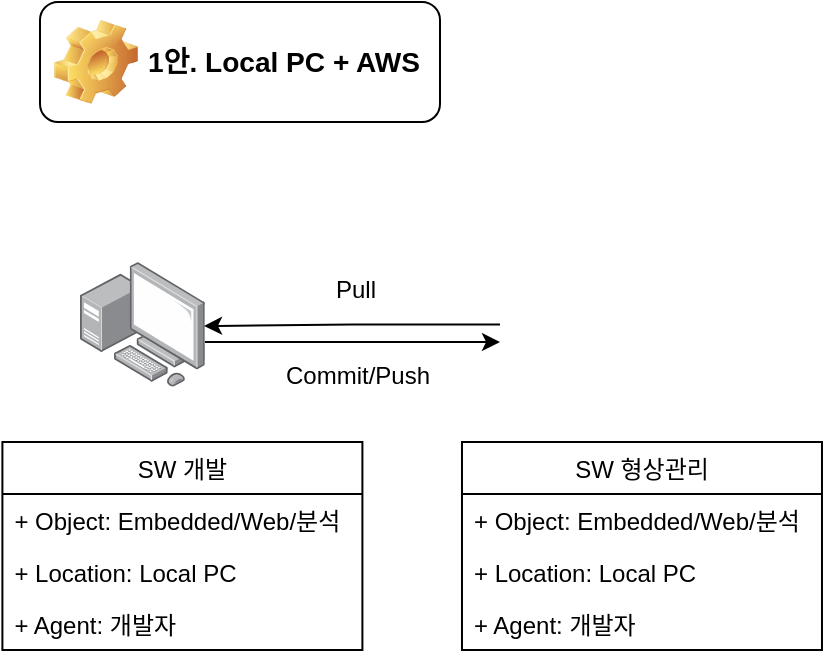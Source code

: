 <mxfile version="20.8.13" type="github">
  <diagram name="페이지-1" id="matOO2qGJSzA4SlEIfrk">
    <mxGraphModel dx="1293" dy="836" grid="1" gridSize="10" guides="1" tooltips="1" connect="1" arrows="1" fold="1" page="1" pageScale="1" pageWidth="1169" pageHeight="827" math="0" shadow="0">
      <root>
        <mxCell id="0" />
        <mxCell id="1" parent="0" />
        <mxCell id="3y51K6q5bTDvhBKf7iZf-8" value="&lt;h3&gt;1안. Local PC + AWS&lt;/h3&gt;" style="label;whiteSpace=wrap;html=1;image=img/clipart/Gear_128x128.png;align=left;" vertex="1" parent="1">
          <mxGeometry x="120" y="70" width="200" height="60" as="geometry" />
        </mxCell>
        <mxCell id="3y51K6q5bTDvhBKf7iZf-24" value="" style="edgeStyle=orthogonalEdgeStyle;rounded=0;orthogonalLoop=1;jettySize=auto;html=1;" edge="1" parent="1" source="3y51K6q5bTDvhBKf7iZf-10" target="3y51K6q5bTDvhBKf7iZf-22">
          <mxGeometry relative="1" as="geometry">
            <mxPoint x="360" y="230" as="targetPoint" />
            <Array as="points">
              <mxPoint x="290" y="240" />
              <mxPoint x="290" y="240" />
            </Array>
          </mxGeometry>
        </mxCell>
        <mxCell id="3y51K6q5bTDvhBKf7iZf-10" value="" style="points=[];aspect=fixed;html=1;align=center;shadow=0;dashed=0;image;image=img/lib/allied_telesis/computer_and_terminals/Personal_Computer_with_Server.svg;" vertex="1" parent="1">
          <mxGeometry x="140" y="200" width="62.4" height="62.4" as="geometry" />
        </mxCell>
        <mxCell id="3y51K6q5bTDvhBKf7iZf-18" value="SW 개발" style="swimlane;fontStyle=0;childLayout=stackLayout;horizontal=1;startSize=26;fillColor=none;horizontalStack=0;resizeParent=1;resizeParentMax=0;resizeLast=0;collapsible=1;marginBottom=0;" vertex="1" parent="1">
          <mxGeometry x="101.2" y="290" width="180" height="104" as="geometry">
            <mxRectangle x="101.2" y="290" width="90" height="30" as="alternateBounds" />
          </mxGeometry>
        </mxCell>
        <mxCell id="3y51K6q5bTDvhBKf7iZf-19" value="+ Object: Embedded/Web/분석" style="text;strokeColor=none;fillColor=none;align=left;verticalAlign=top;spacingLeft=4;spacingRight=4;overflow=hidden;rotatable=0;points=[[0,0.5],[1,0.5]];portConstraint=eastwest;" vertex="1" parent="3y51K6q5bTDvhBKf7iZf-18">
          <mxGeometry y="26" width="180" height="26" as="geometry" />
        </mxCell>
        <mxCell id="3y51K6q5bTDvhBKf7iZf-20" value="+ Location: Local PC" style="text;strokeColor=none;fillColor=none;align=left;verticalAlign=top;spacingLeft=4;spacingRight=4;overflow=hidden;rotatable=0;points=[[0,0.5],[1,0.5]];portConstraint=eastwest;" vertex="1" parent="3y51K6q5bTDvhBKf7iZf-18">
          <mxGeometry y="52" width="180" height="26" as="geometry" />
        </mxCell>
        <mxCell id="3y51K6q5bTDvhBKf7iZf-21" value="+ Agent: 개발자" style="text;strokeColor=none;fillColor=none;align=left;verticalAlign=top;spacingLeft=4;spacingRight=4;overflow=hidden;rotatable=0;points=[[0,0.5],[1,0.5]];portConstraint=eastwest;" vertex="1" parent="3y51K6q5bTDvhBKf7iZf-18">
          <mxGeometry y="78" width="180" height="26" as="geometry" />
        </mxCell>
        <mxCell id="3y51K6q5bTDvhBKf7iZf-29" value="" style="edgeStyle=orthogonalEdgeStyle;rounded=0;orthogonalLoop=1;jettySize=auto;html=1;entryX=0.994;entryY=0.513;entryDx=0;entryDy=0;entryPerimeter=0;" edge="1" parent="1" source="3y51K6q5bTDvhBKf7iZf-22" target="3y51K6q5bTDvhBKf7iZf-10">
          <mxGeometry relative="1" as="geometry">
            <mxPoint x="239.01" y="231.2" as="targetPoint" />
          </mxGeometry>
        </mxCell>
        <mxCell id="3y51K6q5bTDvhBKf7iZf-22" value="" style="shape=image;verticalLabelPosition=bottom;labelBackgroundColor=default;verticalAlign=top;aspect=fixed;imageAspect=0;image=https://lthub.ubc.ca/files/2021/06/GitHub-Logo.png;" vertex="1" parent="1">
          <mxGeometry x="350" y="191.2" width="141.98" height="80" as="geometry" />
        </mxCell>
        <mxCell id="3y51K6q5bTDvhBKf7iZf-25" value="Commit/Push" style="text;strokeColor=none;fillColor=none;spacingLeft=4;spacingRight=4;overflow=hidden;rotatable=0;points=[[0,0.5],[1,0.5]];portConstraint=eastwest;fontSize=12;align=center;" vertex="1" parent="1">
          <mxGeometry x="224" y="243" width="110" height="30" as="geometry" />
        </mxCell>
        <mxCell id="3y51K6q5bTDvhBKf7iZf-30" value="Pull" style="text;strokeColor=none;fillColor=none;spacingLeft=4;spacingRight=4;overflow=hidden;rotatable=0;points=[[0,0.5],[1,0.5]];portConstraint=eastwest;fontSize=12;align=center;" vertex="1" parent="1">
          <mxGeometry x="223" y="200" width="110" height="30" as="geometry" />
        </mxCell>
        <mxCell id="3y51K6q5bTDvhBKf7iZf-34" value="SW 형상관리" style="swimlane;fontStyle=0;childLayout=stackLayout;horizontal=1;startSize=26;fillColor=none;horizontalStack=0;resizeParent=1;resizeParentMax=0;resizeLast=0;collapsible=1;marginBottom=0;" vertex="1" parent="1">
          <mxGeometry x="330.99" y="290" width="180" height="104" as="geometry">
            <mxRectangle x="330.99" y="290" width="90" height="30" as="alternateBounds" />
          </mxGeometry>
        </mxCell>
        <mxCell id="3y51K6q5bTDvhBKf7iZf-35" value="+ Object: Embedded/Web/분석" style="text;strokeColor=none;fillColor=none;align=left;verticalAlign=top;spacingLeft=4;spacingRight=4;overflow=hidden;rotatable=0;points=[[0,0.5],[1,0.5]];portConstraint=eastwest;" vertex="1" parent="3y51K6q5bTDvhBKf7iZf-34">
          <mxGeometry y="26" width="180" height="26" as="geometry" />
        </mxCell>
        <mxCell id="3y51K6q5bTDvhBKf7iZf-36" value="+ Location: Local PC" style="text;strokeColor=none;fillColor=none;align=left;verticalAlign=top;spacingLeft=4;spacingRight=4;overflow=hidden;rotatable=0;points=[[0,0.5],[1,0.5]];portConstraint=eastwest;" vertex="1" parent="3y51K6q5bTDvhBKf7iZf-34">
          <mxGeometry y="52" width="180" height="26" as="geometry" />
        </mxCell>
        <mxCell id="3y51K6q5bTDvhBKf7iZf-37" value="+ Agent: 개발자" style="text;strokeColor=none;fillColor=none;align=left;verticalAlign=top;spacingLeft=4;spacingRight=4;overflow=hidden;rotatable=0;points=[[0,0.5],[1,0.5]];portConstraint=eastwest;" vertex="1" parent="3y51K6q5bTDvhBKf7iZf-34">
          <mxGeometry y="78" width="180" height="26" as="geometry" />
        </mxCell>
      </root>
    </mxGraphModel>
  </diagram>
</mxfile>
